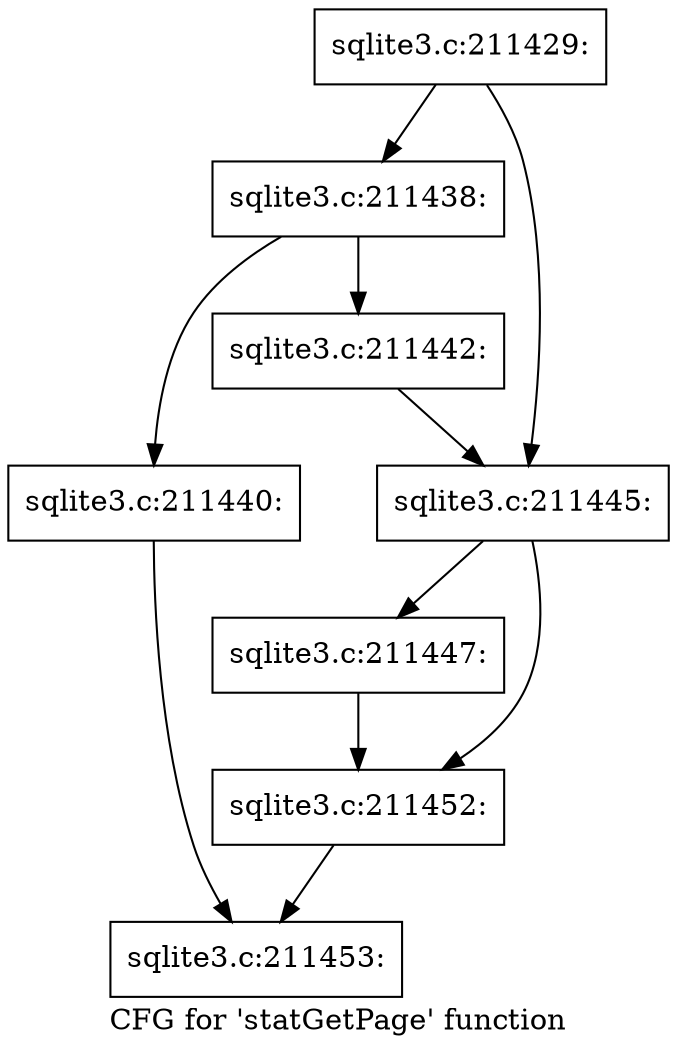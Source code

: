 digraph "CFG for 'statGetPage' function" {
	label="CFG for 'statGetPage' function";

	Node0x55c0fb70db40 [shape=record,label="{sqlite3.c:211429:}"];
	Node0x55c0fb70db40 -> Node0x55c0fb72e160;
	Node0x55c0fb70db40 -> Node0x55c0fb72e1b0;
	Node0x55c0fb72e160 [shape=record,label="{sqlite3.c:211438:}"];
	Node0x55c0fb72e160 -> Node0x55c0fb72eb90;
	Node0x55c0fb72e160 -> Node0x55c0fb72ebe0;
	Node0x55c0fb72eb90 [shape=record,label="{sqlite3.c:211440:}"];
	Node0x55c0fb72eb90 -> Node0x55c0fb70dcc0;
	Node0x55c0fb72ebe0 [shape=record,label="{sqlite3.c:211442:}"];
	Node0x55c0fb72ebe0 -> Node0x55c0fb72e1b0;
	Node0x55c0fb72e1b0 [shape=record,label="{sqlite3.c:211445:}"];
	Node0x55c0fb72e1b0 -> Node0x55c0fb72fdd0;
	Node0x55c0fb72e1b0 -> Node0x55c0fb72fe20;
	Node0x55c0fb72fdd0 [shape=record,label="{sqlite3.c:211447:}"];
	Node0x55c0fb72fdd0 -> Node0x55c0fb72fe20;
	Node0x55c0fb72fe20 [shape=record,label="{sqlite3.c:211452:}"];
	Node0x55c0fb72fe20 -> Node0x55c0fb70dcc0;
	Node0x55c0fb70dcc0 [shape=record,label="{sqlite3.c:211453:}"];
}

